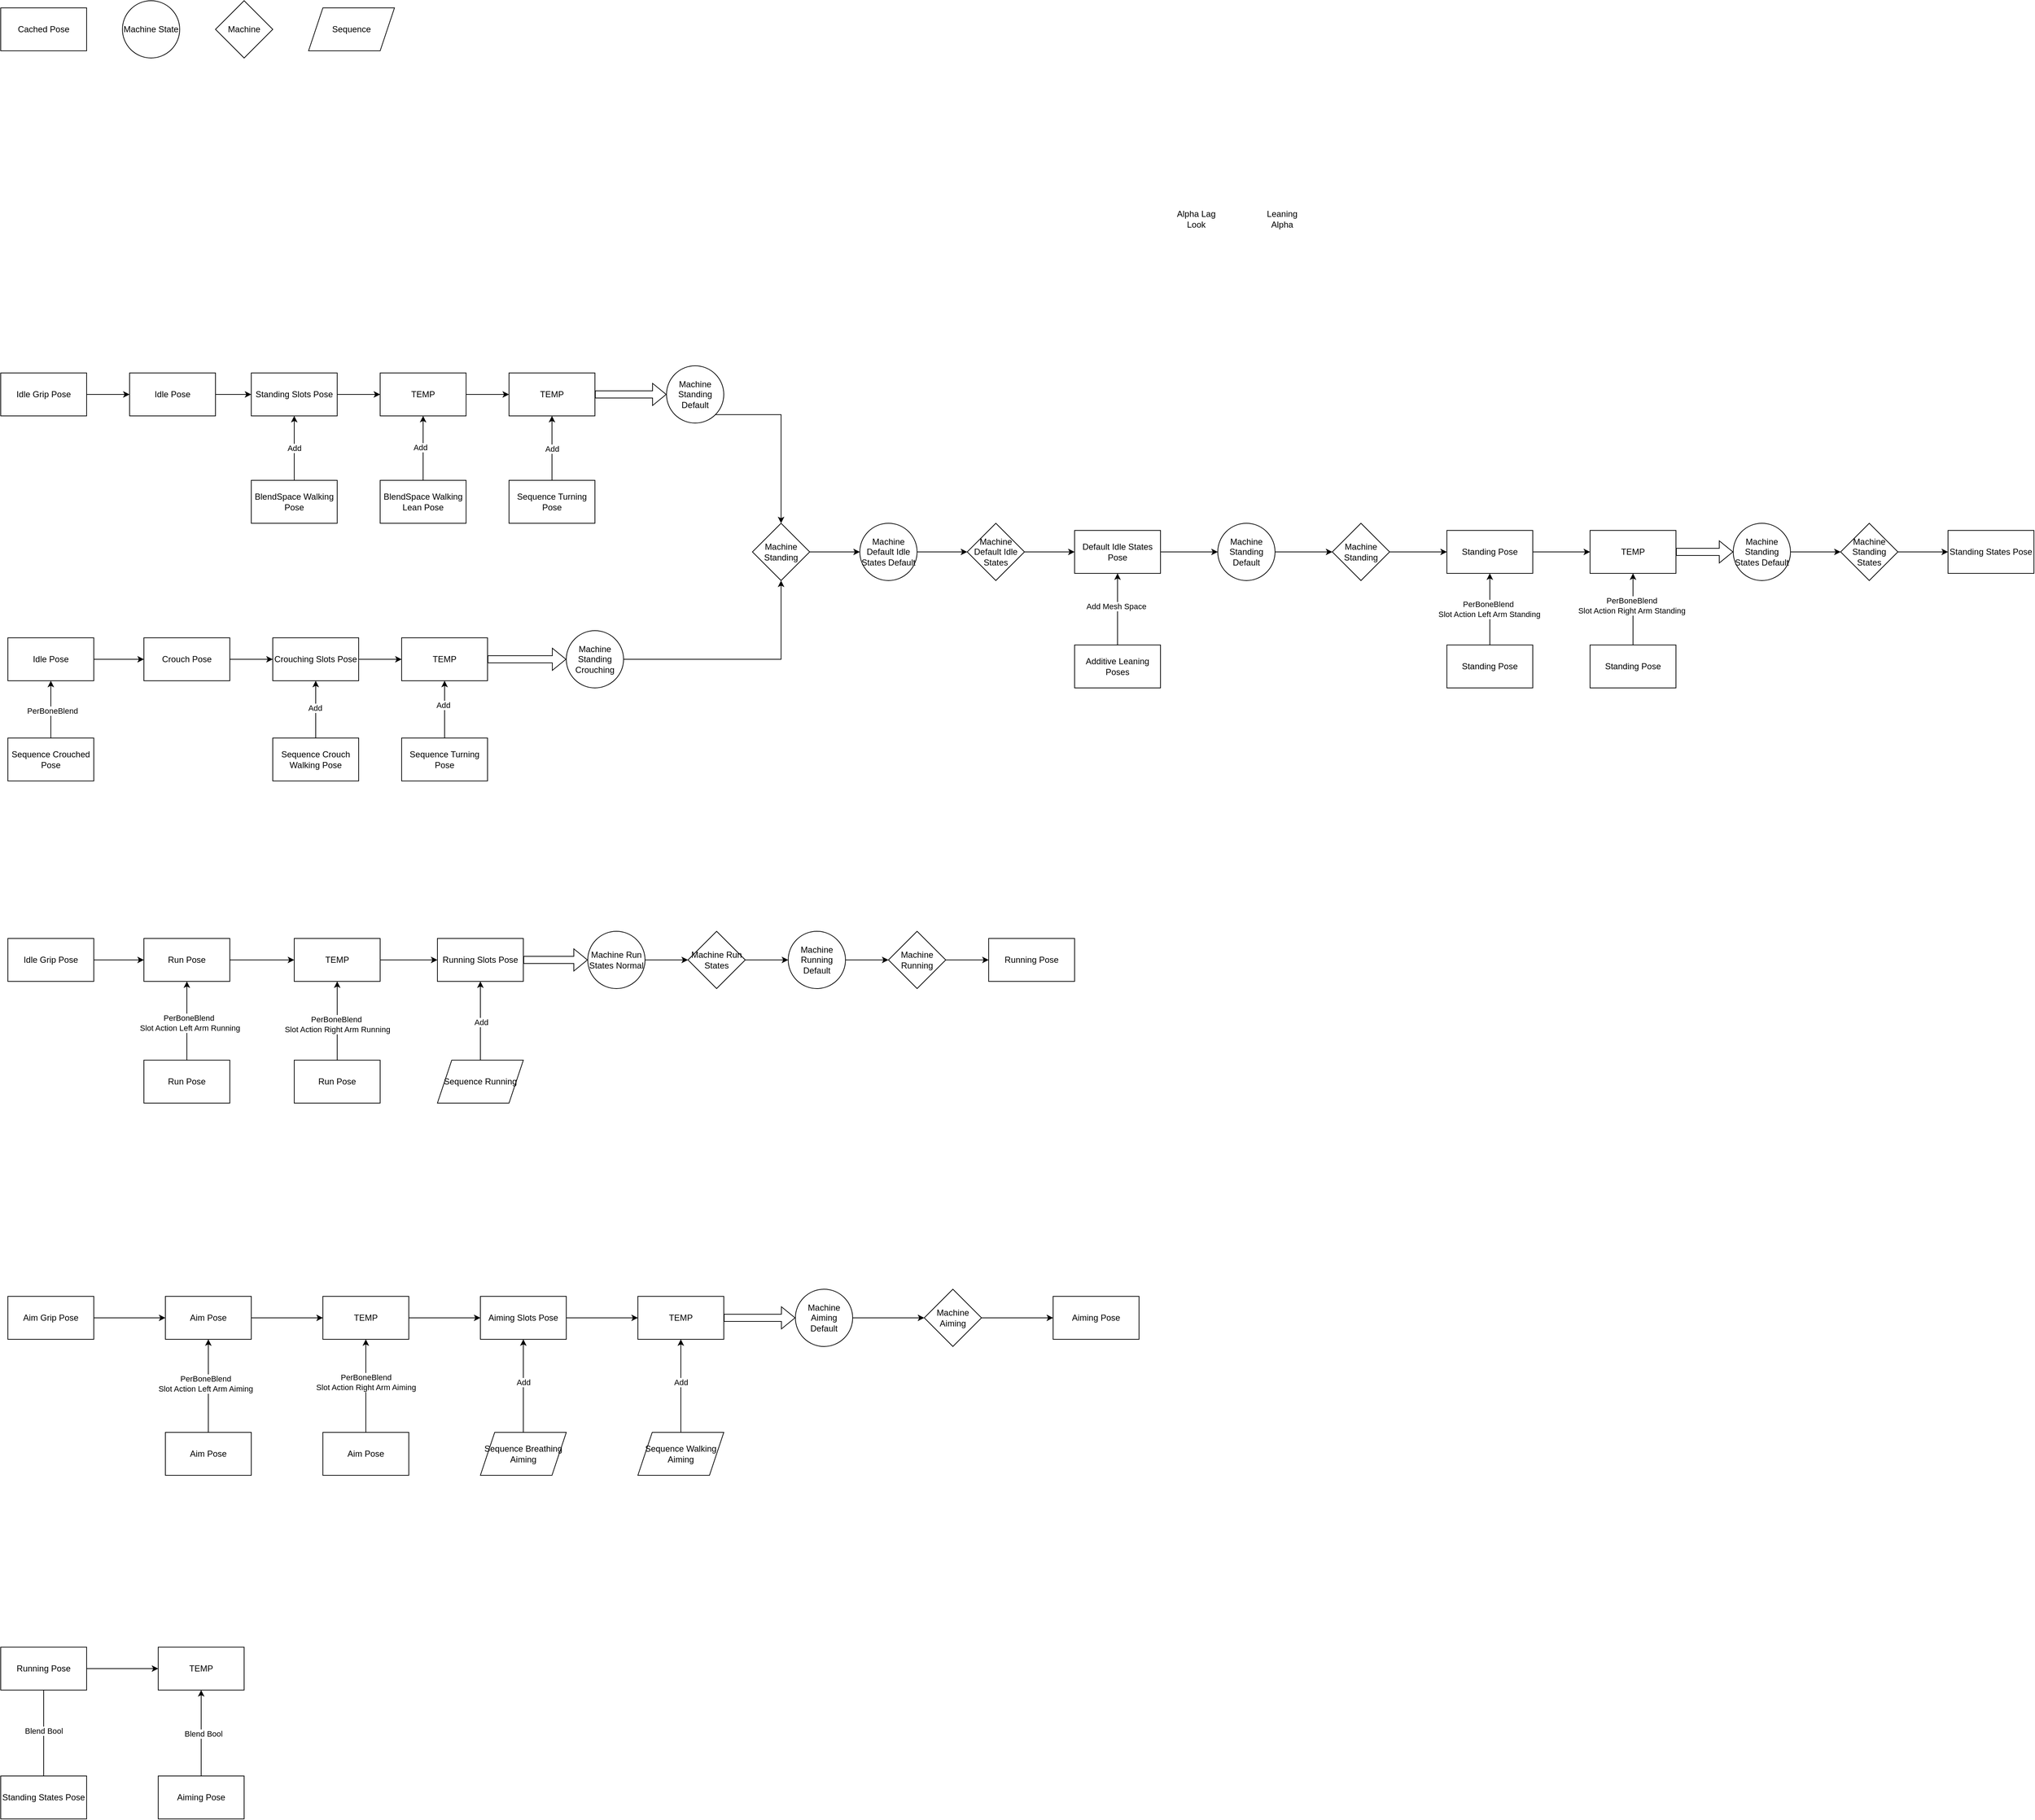 <mxfile version="28.2.8">
  <diagram name="第 1 页" id="rl1AosZWIsbkXJZpwoHD">
    <mxGraphModel dx="1124" dy="1004" grid="1" gridSize="10" guides="1" tooltips="1" connect="1" arrows="1" fold="1" page="0" pageScale="1" pageWidth="1600" pageHeight="900" math="0" shadow="0">
      <root>
        <mxCell id="0" />
        <mxCell id="1" parent="0" />
        <mxCell id="hjsJc1q_cjLp_vTnd-DD-17" style="edgeStyle=orthogonalEdgeStyle;rounded=0;orthogonalLoop=1;jettySize=auto;html=1;" parent="1" source="hjsJc1q_cjLp_vTnd-DD-10" target="hjsJc1q_cjLp_vTnd-DD-16" edge="1">
          <mxGeometry relative="1" as="geometry" />
        </mxCell>
        <mxCell id="hjsJc1q_cjLp_vTnd-DD-10" value="TEMP" style="rounded=0;whiteSpace=wrap;html=1;" parent="1" vertex="1">
          <mxGeometry x="540" y="280" width="120" height="60" as="geometry" />
        </mxCell>
        <mxCell id="hjsJc1q_cjLp_vTnd-DD-11" style="edgeStyle=orthogonalEdgeStyle;rounded=0;orthogonalLoop=1;jettySize=auto;html=1;exitX=1;exitY=0.5;exitDx=0;exitDy=0;" parent="1" source="hjsJc1q_cjLp_vTnd-DD-2" target="hjsJc1q_cjLp_vTnd-DD-10" edge="1">
          <mxGeometry relative="1" as="geometry" />
        </mxCell>
        <mxCell id="hjsJc1q_cjLp_vTnd-DD-14" style="edgeStyle=orthogonalEdgeStyle;rounded=0;orthogonalLoop=1;jettySize=auto;html=1;" parent="1" source="hjsJc1q_cjLp_vTnd-DD-12" target="hjsJc1q_cjLp_vTnd-DD-10" edge="1">
          <mxGeometry relative="1" as="geometry" />
        </mxCell>
        <mxCell id="hjsJc1q_cjLp_vTnd-DD-15" value="Add" style="edgeLabel;html=1;align=center;verticalAlign=middle;resizable=0;points=[];" parent="hjsJc1q_cjLp_vTnd-DD-14" vertex="1" connectable="0">
          <mxGeometry x="0.022" y="4" relative="1" as="geometry">
            <mxPoint as="offset" />
          </mxGeometry>
        </mxCell>
        <mxCell id="hjsJc1q_cjLp_vTnd-DD-12" value="BlendSpace Walking Lean Pose" style="rounded=0;whiteSpace=wrap;html=1;" parent="1" vertex="1">
          <mxGeometry x="540" y="430" width="120" height="60" as="geometry" />
        </mxCell>
        <mxCell id="hjsJc1q_cjLp_vTnd-DD-16" value="TEMP" style="rounded=0;whiteSpace=wrap;html=1;" parent="1" vertex="1">
          <mxGeometry x="720" y="280" width="120" height="60" as="geometry" />
        </mxCell>
        <mxCell id="hjsJc1q_cjLp_vTnd-DD-18" value="Alpha Lag Look" style="text;html=1;whiteSpace=wrap;strokeColor=none;fillColor=none;align=center;verticalAlign=middle;rounded=0;" parent="1" vertex="1">
          <mxGeometry x="1650" y="50" width="60" height="30" as="geometry" />
        </mxCell>
        <mxCell id="hjsJc1q_cjLp_vTnd-DD-20" style="edgeStyle=orthogonalEdgeStyle;rounded=0;orthogonalLoop=1;jettySize=auto;html=1;" parent="1" source="hjsJc1q_cjLp_vTnd-DD-19" target="hjsJc1q_cjLp_vTnd-DD-16" edge="1">
          <mxGeometry relative="1" as="geometry" />
        </mxCell>
        <mxCell id="hjsJc1q_cjLp_vTnd-DD-21" value="Add" style="edgeLabel;html=1;align=center;verticalAlign=middle;resizable=0;points=[];" parent="hjsJc1q_cjLp_vTnd-DD-20" vertex="1" connectable="0">
          <mxGeometry x="-0.018" relative="1" as="geometry">
            <mxPoint as="offset" />
          </mxGeometry>
        </mxCell>
        <mxCell id="hjsJc1q_cjLp_vTnd-DD-19" value="Sequence Turning Pose" style="whiteSpace=wrap;html=1;" parent="1" vertex="1">
          <mxGeometry x="720" y="430" width="120" height="60" as="geometry" />
        </mxCell>
        <mxCell id="Ap8MqadGUjW8ZtrqbL-w-1" value="" style="shape=flexArrow;endArrow=classic;html=1;rounded=0;" parent="1" source="hjsJc1q_cjLp_vTnd-DD-16" target="Ap8MqadGUjW8ZtrqbL-w-3" edge="1">
          <mxGeometry width="50" height="50" relative="1" as="geometry">
            <mxPoint x="910" y="350" as="sourcePoint" />
            <mxPoint x="930" y="310" as="targetPoint" />
          </mxGeometry>
        </mxCell>
        <mxCell id="Ap8MqadGUjW8ZtrqbL-w-24" style="edgeStyle=orthogonalEdgeStyle;rounded=0;orthogonalLoop=1;jettySize=auto;html=1;exitX=1;exitY=1;exitDx=0;exitDy=0;" parent="1" source="Ap8MqadGUjW8ZtrqbL-w-3" target="Ap8MqadGUjW8ZtrqbL-w-23" edge="1">
          <mxGeometry relative="1" as="geometry" />
        </mxCell>
        <mxCell id="Ap8MqadGUjW8ZtrqbL-w-3" value="Machine Standing Default" style="ellipse;whiteSpace=wrap;html=1;" parent="1" vertex="1">
          <mxGeometry x="940" y="270" width="80" height="80" as="geometry" />
        </mxCell>
        <mxCell id="hjsJc1q_cjLp_vTnd-DD-1" value="BlendSpace Walking Pose" style="rounded=0;whiteSpace=wrap;html=1;" parent="1" vertex="1">
          <mxGeometry x="360" y="430" width="120" height="60" as="geometry" />
        </mxCell>
        <mxCell id="hjsJc1q_cjLp_vTnd-DD-2" value="Standing Slots Pose" style="rounded=0;whiteSpace=wrap;html=1;" parent="1" vertex="1">
          <mxGeometry x="360" y="280" width="120" height="60" as="geometry" />
        </mxCell>
        <mxCell id="hjsJc1q_cjLp_vTnd-DD-4" style="edgeStyle=orthogonalEdgeStyle;rounded=0;orthogonalLoop=1;jettySize=auto;html=1;" parent="1" source="hjsJc1q_cjLp_vTnd-DD-3" target="hjsJc1q_cjLp_vTnd-DD-2" edge="1">
          <mxGeometry relative="1" as="geometry" />
        </mxCell>
        <mxCell id="hjsJc1q_cjLp_vTnd-DD-3" value="Idle Pose" style="rounded=0;whiteSpace=wrap;html=1;" parent="1" vertex="1">
          <mxGeometry x="190" y="280" width="120" height="60" as="geometry" />
        </mxCell>
        <mxCell id="hjsJc1q_cjLp_vTnd-DD-6" style="edgeStyle=orthogonalEdgeStyle;rounded=0;orthogonalLoop=1;jettySize=auto;html=1;" parent="1" source="hjsJc1q_cjLp_vTnd-DD-5" target="hjsJc1q_cjLp_vTnd-DD-3" edge="1">
          <mxGeometry relative="1" as="geometry" />
        </mxCell>
        <mxCell id="hjsJc1q_cjLp_vTnd-DD-5" value="Idle Grip Pose" style="rounded=0;whiteSpace=wrap;html=1;" parent="1" vertex="1">
          <mxGeometry x="10" y="280" width="120" height="60" as="geometry" />
        </mxCell>
        <mxCell id="hjsJc1q_cjLp_vTnd-DD-7" value="" style="endArrow=classic;html=1;rounded=0;exitX=0.5;exitY=0;exitDx=0;exitDy=0;entryX=0.5;entryY=1;entryDx=0;entryDy=0;" parent="1" source="hjsJc1q_cjLp_vTnd-DD-1" target="hjsJc1q_cjLp_vTnd-DD-2" edge="1">
          <mxGeometry relative="1" as="geometry">
            <mxPoint x="560" y="420" as="sourcePoint" />
            <mxPoint x="660" y="420" as="targetPoint" />
          </mxGeometry>
        </mxCell>
        <mxCell id="hjsJc1q_cjLp_vTnd-DD-8" value="Add" style="edgeLabel;resizable=0;html=1;;align=center;verticalAlign=middle;" parent="hjsJc1q_cjLp_vTnd-DD-7" connectable="0" vertex="1">
          <mxGeometry relative="1" as="geometry" />
        </mxCell>
        <mxCell id="Ap8MqadGUjW8ZtrqbL-w-8" style="edgeStyle=orthogonalEdgeStyle;rounded=0;orthogonalLoop=1;jettySize=auto;html=1;" parent="1" source="Ap8MqadGUjW8ZtrqbL-w-4" target="Ap8MqadGUjW8ZtrqbL-w-9" edge="1">
          <mxGeometry relative="1" as="geometry">
            <mxPoint x="250.0" y="680" as="targetPoint" />
          </mxGeometry>
        </mxCell>
        <mxCell id="Ap8MqadGUjW8ZtrqbL-w-4" value="Idle Pose" style="rounded=0;whiteSpace=wrap;html=1;" parent="1" vertex="1">
          <mxGeometry x="20" y="650" width="120" height="60" as="geometry" />
        </mxCell>
        <mxCell id="Ap8MqadGUjW8ZtrqbL-w-6" style="edgeStyle=orthogonalEdgeStyle;rounded=0;orthogonalLoop=1;jettySize=auto;html=1;" parent="1" source="Ap8MqadGUjW8ZtrqbL-w-5" target="Ap8MqadGUjW8ZtrqbL-w-4" edge="1">
          <mxGeometry relative="1" as="geometry" />
        </mxCell>
        <mxCell id="Ap8MqadGUjW8ZtrqbL-w-7" value="PerBoneBlend" style="edgeLabel;html=1;align=center;verticalAlign=middle;resizable=0;points=[];" parent="Ap8MqadGUjW8ZtrqbL-w-6" vertex="1" connectable="0">
          <mxGeometry x="-0.038" y="-2" relative="1" as="geometry">
            <mxPoint as="offset" />
          </mxGeometry>
        </mxCell>
        <mxCell id="Ap8MqadGUjW8ZtrqbL-w-5" value="Sequence Crouched Pose" style="rounded=0;whiteSpace=wrap;html=1;" parent="1" vertex="1">
          <mxGeometry x="20" y="790" width="120" height="60" as="geometry" />
        </mxCell>
        <mxCell id="Ap8MqadGUjW8ZtrqbL-w-10" style="edgeStyle=orthogonalEdgeStyle;rounded=0;orthogonalLoop=1;jettySize=auto;html=1;" parent="1" source="Ap8MqadGUjW8ZtrqbL-w-9" target="Ap8MqadGUjW8ZtrqbL-w-11" edge="1">
          <mxGeometry relative="1" as="geometry">
            <mxPoint x="380" y="680" as="targetPoint" />
          </mxGeometry>
        </mxCell>
        <mxCell id="Ap8MqadGUjW8ZtrqbL-w-9" value="Crouch Pose" style="whiteSpace=wrap;html=1;" parent="1" vertex="1">
          <mxGeometry x="210" y="650" width="120" height="60" as="geometry" />
        </mxCell>
        <mxCell id="Ap8MqadGUjW8ZtrqbL-w-16" style="edgeStyle=orthogonalEdgeStyle;rounded=0;orthogonalLoop=1;jettySize=auto;html=1;" parent="1" source="Ap8MqadGUjW8ZtrqbL-w-11" target="Ap8MqadGUjW8ZtrqbL-w-15" edge="1">
          <mxGeometry relative="1" as="geometry" />
        </mxCell>
        <mxCell id="Ap8MqadGUjW8ZtrqbL-w-11" value="Crouching Slots Pose" style="whiteSpace=wrap;html=1;" parent="1" vertex="1">
          <mxGeometry x="390" y="650" width="120" height="60" as="geometry" />
        </mxCell>
        <mxCell id="Ap8MqadGUjW8ZtrqbL-w-13" style="edgeStyle=orthogonalEdgeStyle;rounded=0;orthogonalLoop=1;jettySize=auto;html=1;" parent="1" source="Ap8MqadGUjW8ZtrqbL-w-12" target="Ap8MqadGUjW8ZtrqbL-w-11" edge="1">
          <mxGeometry relative="1" as="geometry" />
        </mxCell>
        <mxCell id="Ap8MqadGUjW8ZtrqbL-w-14" value="Add" style="edgeLabel;html=1;align=center;verticalAlign=middle;resizable=0;points=[];" parent="Ap8MqadGUjW8ZtrqbL-w-13" vertex="1" connectable="0">
          <mxGeometry x="0.06" y="1" relative="1" as="geometry">
            <mxPoint as="offset" />
          </mxGeometry>
        </mxCell>
        <mxCell id="Ap8MqadGUjW8ZtrqbL-w-12" value="Sequence Crouch Walking Pose" style="whiteSpace=wrap;html=1;" parent="1" vertex="1">
          <mxGeometry x="390" y="790" width="120" height="60" as="geometry" />
        </mxCell>
        <mxCell id="Ap8MqadGUjW8ZtrqbL-w-15" value="TEMP" style="whiteSpace=wrap;html=1;" parent="1" vertex="1">
          <mxGeometry x="570" y="650" width="120" height="60" as="geometry" />
        </mxCell>
        <mxCell id="Ap8MqadGUjW8ZtrqbL-w-18" style="edgeStyle=orthogonalEdgeStyle;rounded=0;orthogonalLoop=1;jettySize=auto;html=1;" parent="1" source="Ap8MqadGUjW8ZtrqbL-w-17" target="Ap8MqadGUjW8ZtrqbL-w-15" edge="1">
          <mxGeometry relative="1" as="geometry" />
        </mxCell>
        <mxCell id="Ap8MqadGUjW8ZtrqbL-w-19" value="Add" style="edgeLabel;html=1;align=center;verticalAlign=middle;resizable=0;points=[];" parent="Ap8MqadGUjW8ZtrqbL-w-18" vertex="1" connectable="0">
          <mxGeometry x="0.148" y="2" relative="1" as="geometry">
            <mxPoint as="offset" />
          </mxGeometry>
        </mxCell>
        <mxCell id="Ap8MqadGUjW8ZtrqbL-w-17" value="Sequence Turning Pose" style="whiteSpace=wrap;html=1;" parent="1" vertex="1">
          <mxGeometry x="570" y="790" width="120" height="60" as="geometry" />
        </mxCell>
        <mxCell id="Ap8MqadGUjW8ZtrqbL-w-25" style="edgeStyle=orthogonalEdgeStyle;rounded=0;orthogonalLoop=1;jettySize=auto;html=1;exitX=1;exitY=0.5;exitDx=0;exitDy=0;" parent="1" source="Ap8MqadGUjW8ZtrqbL-w-20" target="Ap8MqadGUjW8ZtrqbL-w-23" edge="1">
          <mxGeometry relative="1" as="geometry" />
        </mxCell>
        <mxCell id="Ap8MqadGUjW8ZtrqbL-w-20" value="Machine Standing Crouching" style="ellipse;whiteSpace=wrap;html=1;" parent="1" vertex="1">
          <mxGeometry x="800" y="640" width="80" height="80" as="geometry" />
        </mxCell>
        <mxCell id="Ap8MqadGUjW8ZtrqbL-w-21" value="" style="shape=flexArrow;endArrow=classic;html=1;rounded=0;" parent="1" source="Ap8MqadGUjW8ZtrqbL-w-15" target="Ap8MqadGUjW8ZtrqbL-w-20" edge="1">
          <mxGeometry width="50" height="50" relative="1" as="geometry">
            <mxPoint x="760" y="700" as="sourcePoint" />
            <mxPoint x="810" y="650" as="targetPoint" />
          </mxGeometry>
        </mxCell>
        <mxCell id="Ap8MqadGUjW8ZtrqbL-w-32" style="edgeStyle=orthogonalEdgeStyle;rounded=0;orthogonalLoop=1;jettySize=auto;html=1;" parent="1" source="Ap8MqadGUjW8ZtrqbL-w-23" target="Ap8MqadGUjW8ZtrqbL-w-31" edge="1">
          <mxGeometry relative="1" as="geometry" />
        </mxCell>
        <mxCell id="Ap8MqadGUjW8ZtrqbL-w-23" value="Machine Standing" style="rhombus;whiteSpace=wrap;html=1;" parent="1" vertex="1">
          <mxGeometry x="1060" y="490" width="80" height="80" as="geometry" />
        </mxCell>
        <mxCell id="Ap8MqadGUjW8ZtrqbL-w-29" value="" style="group" parent="1" vertex="1" connectable="0">
          <mxGeometry x="10" y="-240" width="380" height="80" as="geometry" />
        </mxCell>
        <mxCell id="Ap8MqadGUjW8ZtrqbL-w-26" value="Cached Pose" style="whiteSpace=wrap;html=1;" parent="Ap8MqadGUjW8ZtrqbL-w-29" vertex="1">
          <mxGeometry y="10" width="120" height="60" as="geometry" />
        </mxCell>
        <mxCell id="Ap8MqadGUjW8ZtrqbL-w-27" value="Machine State" style="ellipse;whiteSpace=wrap;html=1;" parent="Ap8MqadGUjW8ZtrqbL-w-29" vertex="1">
          <mxGeometry x="170" width="80" height="80" as="geometry" />
        </mxCell>
        <mxCell id="Ap8MqadGUjW8ZtrqbL-w-28" value="Machine" style="rhombus;whiteSpace=wrap;html=1;" parent="Ap8MqadGUjW8ZtrqbL-w-29" vertex="1">
          <mxGeometry x="300" width="80" height="80" as="geometry" />
        </mxCell>
        <mxCell id="Ap8MqadGUjW8ZtrqbL-w-33" style="edgeStyle=orthogonalEdgeStyle;rounded=0;orthogonalLoop=1;jettySize=auto;html=1;" parent="1" source="Ap8MqadGUjW8ZtrqbL-w-31" target="Ap8MqadGUjW8ZtrqbL-w-34" edge="1">
          <mxGeometry relative="1" as="geometry">
            <mxPoint x="1370" y="530" as="targetPoint" />
          </mxGeometry>
        </mxCell>
        <mxCell id="Ap8MqadGUjW8ZtrqbL-w-31" value="Machine Default Idle States Default" style="ellipse;whiteSpace=wrap;html=1;" parent="1" vertex="1">
          <mxGeometry x="1210" y="490" width="80" height="80" as="geometry" />
        </mxCell>
        <mxCell id="Ap8MqadGUjW8ZtrqbL-w-37" value="" style="edgeStyle=orthogonalEdgeStyle;rounded=0;orthogonalLoop=1;jettySize=auto;html=1;" parent="1" source="Ap8MqadGUjW8ZtrqbL-w-34" target="Ap8MqadGUjW8ZtrqbL-w-36" edge="1">
          <mxGeometry relative="1" as="geometry" />
        </mxCell>
        <mxCell id="Ap8MqadGUjW8ZtrqbL-w-34" value="Machine Default Idle States" style="rhombus;whiteSpace=wrap;html=1;" parent="1" vertex="1">
          <mxGeometry x="1360" y="490" width="80" height="80" as="geometry" />
        </mxCell>
        <mxCell id="Ap8MqadGUjW8ZtrqbL-w-44" style="edgeStyle=orthogonalEdgeStyle;rounded=0;orthogonalLoop=1;jettySize=auto;html=1;" parent="1" source="Ap8MqadGUjW8ZtrqbL-w-36" target="Ap8MqadGUjW8ZtrqbL-w-43" edge="1">
          <mxGeometry relative="1" as="geometry" />
        </mxCell>
        <mxCell id="Ap8MqadGUjW8ZtrqbL-w-36" value="Default Idle States Pose" style="whiteSpace=wrap;html=1;" parent="1" vertex="1">
          <mxGeometry x="1510" y="500" width="120" height="60" as="geometry" />
        </mxCell>
        <mxCell id="Ap8MqadGUjW8ZtrqbL-w-39" value="Leaning Alpha" style="text;html=1;whiteSpace=wrap;strokeColor=none;fillColor=none;align=center;verticalAlign=middle;rounded=0;" parent="1" vertex="1">
          <mxGeometry x="1770" y="50" width="60" height="30" as="geometry" />
        </mxCell>
        <mxCell id="Ap8MqadGUjW8ZtrqbL-w-41" style="edgeStyle=orthogonalEdgeStyle;rounded=0;orthogonalLoop=1;jettySize=auto;html=1;" parent="1" source="Ap8MqadGUjW8ZtrqbL-w-40" target="Ap8MqadGUjW8ZtrqbL-w-36" edge="1">
          <mxGeometry relative="1" as="geometry" />
        </mxCell>
        <mxCell id="Ap8MqadGUjW8ZtrqbL-w-42" value="Add Mesh Space" style="edgeLabel;html=1;align=center;verticalAlign=middle;resizable=0;points=[];" parent="Ap8MqadGUjW8ZtrqbL-w-41" vertex="1" connectable="0">
          <mxGeometry x="0.076" y="2" relative="1" as="geometry">
            <mxPoint as="offset" />
          </mxGeometry>
        </mxCell>
        <mxCell id="Ap8MqadGUjW8ZtrqbL-w-40" value="Additive Leaning Poses" style="whiteSpace=wrap;html=1;" parent="1" vertex="1">
          <mxGeometry x="1510" y="660" width="120" height="60" as="geometry" />
        </mxCell>
        <mxCell id="Ap8MqadGUjW8ZtrqbL-w-46" style="edgeStyle=orthogonalEdgeStyle;rounded=0;orthogonalLoop=1;jettySize=auto;html=1;" parent="1" source="Ap8MqadGUjW8ZtrqbL-w-43" target="Ap8MqadGUjW8ZtrqbL-w-45" edge="1">
          <mxGeometry relative="1" as="geometry" />
        </mxCell>
        <mxCell id="Ap8MqadGUjW8ZtrqbL-w-43" value="Machine Standing Default" style="ellipse;whiteSpace=wrap;html=1;" parent="1" vertex="1">
          <mxGeometry x="1710" y="490" width="80" height="80" as="geometry" />
        </mxCell>
        <mxCell id="Ap8MqadGUjW8ZtrqbL-w-48" style="edgeStyle=orthogonalEdgeStyle;rounded=0;orthogonalLoop=1;jettySize=auto;html=1;" parent="1" source="Ap8MqadGUjW8ZtrqbL-w-45" target="Ap8MqadGUjW8ZtrqbL-w-47" edge="1">
          <mxGeometry relative="1" as="geometry" />
        </mxCell>
        <mxCell id="Ap8MqadGUjW8ZtrqbL-w-45" value="Machine Standing" style="rhombus;whiteSpace=wrap;html=1;" parent="1" vertex="1">
          <mxGeometry x="1870" y="490" width="80" height="80" as="geometry" />
        </mxCell>
        <mxCell id="Ap8MqadGUjW8ZtrqbL-w-53" style="edgeStyle=orthogonalEdgeStyle;rounded=0;orthogonalLoop=1;jettySize=auto;html=1;" parent="1" source="Ap8MqadGUjW8ZtrqbL-w-47" target="Ap8MqadGUjW8ZtrqbL-w-52" edge="1">
          <mxGeometry relative="1" as="geometry" />
        </mxCell>
        <mxCell id="Ap8MqadGUjW8ZtrqbL-w-47" value="Standing Pose" style="whiteSpace=wrap;html=1;" parent="1" vertex="1">
          <mxGeometry x="2030" y="500" width="120" height="60" as="geometry" />
        </mxCell>
        <mxCell id="Ap8MqadGUjW8ZtrqbL-w-50" style="edgeStyle=orthogonalEdgeStyle;rounded=0;orthogonalLoop=1;jettySize=auto;html=1;" parent="1" source="Ap8MqadGUjW8ZtrqbL-w-49" target="Ap8MqadGUjW8ZtrqbL-w-47" edge="1">
          <mxGeometry relative="1" as="geometry" />
        </mxCell>
        <mxCell id="Ap8MqadGUjW8ZtrqbL-w-51" value="PerBoneBlend&amp;nbsp;&lt;div&gt;Slot Action Left Arm Standing&lt;/div&gt;" style="edgeLabel;html=1;align=center;verticalAlign=middle;resizable=0;points=[];" parent="Ap8MqadGUjW8ZtrqbL-w-50" vertex="1" connectable="0">
          <mxGeometry x="0.013" y="1" relative="1" as="geometry">
            <mxPoint as="offset" />
          </mxGeometry>
        </mxCell>
        <mxCell id="Ap8MqadGUjW8ZtrqbL-w-49" value="Standing Pose" style="whiteSpace=wrap;html=1;" parent="1" vertex="1">
          <mxGeometry x="2030" y="660" width="120" height="60" as="geometry" />
        </mxCell>
        <mxCell id="Ap8MqadGUjW8ZtrqbL-w-52" value="TEMP" style="whiteSpace=wrap;html=1;" parent="1" vertex="1">
          <mxGeometry x="2230" y="500" width="120" height="60" as="geometry" />
        </mxCell>
        <mxCell id="Ap8MqadGUjW8ZtrqbL-w-55" style="edgeStyle=orthogonalEdgeStyle;rounded=0;orthogonalLoop=1;jettySize=auto;html=1;" parent="1" source="Ap8MqadGUjW8ZtrqbL-w-54" target="Ap8MqadGUjW8ZtrqbL-w-52" edge="1">
          <mxGeometry relative="1" as="geometry" />
        </mxCell>
        <mxCell id="Ap8MqadGUjW8ZtrqbL-w-56" value="PerBoneBlend&lt;div&gt;Slot Action Right Arm Standing&lt;/div&gt;" style="edgeLabel;html=1;align=center;verticalAlign=middle;resizable=0;points=[];" parent="Ap8MqadGUjW8ZtrqbL-w-55" vertex="1" connectable="0">
          <mxGeometry x="0.097" y="2" relative="1" as="geometry">
            <mxPoint as="offset" />
          </mxGeometry>
        </mxCell>
        <mxCell id="Ap8MqadGUjW8ZtrqbL-w-54" value="Standing Pose" style="whiteSpace=wrap;html=1;" parent="1" vertex="1">
          <mxGeometry x="2230" y="660" width="120" height="60" as="geometry" />
        </mxCell>
        <mxCell id="ghl_6KkgcHH3-G3vEswD-6" style="edgeStyle=orthogonalEdgeStyle;rounded=0;orthogonalLoop=1;jettySize=auto;html=1;" parent="1" source="ghl_6KkgcHH3-G3vEswD-3" target="ghl_6KkgcHH3-G3vEswD-5" edge="1">
          <mxGeometry relative="1" as="geometry" />
        </mxCell>
        <mxCell id="ghl_6KkgcHH3-G3vEswD-3" value="Machine Standing States Default" style="ellipse;whiteSpace=wrap;html=1;" parent="1" vertex="1">
          <mxGeometry x="2430" y="490" width="80" height="80" as="geometry" />
        </mxCell>
        <mxCell id="ghl_6KkgcHH3-G3vEswD-4" value="" style="shape=flexArrow;endArrow=classic;html=1;rounded=0;" parent="1" source="Ap8MqadGUjW8ZtrqbL-w-52" target="ghl_6KkgcHH3-G3vEswD-3" edge="1">
          <mxGeometry width="50" height="50" relative="1" as="geometry">
            <mxPoint x="2350" y="580" as="sourcePoint" />
            <mxPoint x="2420.711" y="530" as="targetPoint" />
          </mxGeometry>
        </mxCell>
        <mxCell id="ghl_6KkgcHH3-G3vEswD-8" style="edgeStyle=orthogonalEdgeStyle;rounded=0;orthogonalLoop=1;jettySize=auto;html=1;" parent="1" source="ghl_6KkgcHH3-G3vEswD-5" target="ghl_6KkgcHH3-G3vEswD-7" edge="1">
          <mxGeometry relative="1" as="geometry" />
        </mxCell>
        <mxCell id="ghl_6KkgcHH3-G3vEswD-5" value="Machine Standing States" style="rhombus;whiteSpace=wrap;html=1;" parent="1" vertex="1">
          <mxGeometry x="2580" y="490" width="80" height="80" as="geometry" />
        </mxCell>
        <mxCell id="ghl_6KkgcHH3-G3vEswD-7" value="Standing States Pose" style="whiteSpace=wrap;html=1;" parent="1" vertex="1">
          <mxGeometry x="2730" y="500" width="120" height="60" as="geometry" />
        </mxCell>
        <mxCell id="ghl_6KkgcHH3-G3vEswD-11" style="edgeStyle=orthogonalEdgeStyle;rounded=0;orthogonalLoop=1;jettySize=auto;html=1;" parent="1" source="ghl_6KkgcHH3-G3vEswD-9" target="ghl_6KkgcHH3-G3vEswD-10" edge="1">
          <mxGeometry relative="1" as="geometry" />
        </mxCell>
        <mxCell id="ghl_6KkgcHH3-G3vEswD-9" value="Idle Grip Pose" style="whiteSpace=wrap;html=1;" parent="1" vertex="1">
          <mxGeometry x="20" y="1070" width="120" height="60" as="geometry" />
        </mxCell>
        <mxCell id="ghl_6KkgcHH3-G3vEswD-16" style="edgeStyle=orthogonalEdgeStyle;rounded=0;orthogonalLoop=1;jettySize=auto;html=1;" parent="1" source="ghl_6KkgcHH3-G3vEswD-10" target="ghl_6KkgcHH3-G3vEswD-15" edge="1">
          <mxGeometry relative="1" as="geometry" />
        </mxCell>
        <mxCell id="ghl_6KkgcHH3-G3vEswD-10" value="Run Pose" style="whiteSpace=wrap;html=1;" parent="1" vertex="1">
          <mxGeometry x="210" y="1070" width="120" height="60" as="geometry" />
        </mxCell>
        <mxCell id="ghl_6KkgcHH3-G3vEswD-13" style="edgeStyle=orthogonalEdgeStyle;rounded=0;orthogonalLoop=1;jettySize=auto;html=1;entryX=0.5;entryY=1;entryDx=0;entryDy=0;" parent="1" source="ghl_6KkgcHH3-G3vEswD-12" target="ghl_6KkgcHH3-G3vEswD-10" edge="1">
          <mxGeometry relative="1" as="geometry" />
        </mxCell>
        <mxCell id="ghl_6KkgcHH3-G3vEswD-14" value="PerBoneBlend&amp;nbsp;&lt;div&gt;Slot Action Left Arm Running&lt;/div&gt;" style="edgeLabel;html=1;align=center;verticalAlign=middle;resizable=0;points=[];" parent="ghl_6KkgcHH3-G3vEswD-13" vertex="1" connectable="0">
          <mxGeometry x="-0.043" y="-4" relative="1" as="geometry">
            <mxPoint as="offset" />
          </mxGeometry>
        </mxCell>
        <mxCell id="ghl_6KkgcHH3-G3vEswD-12" value="Run Pose" style="whiteSpace=wrap;html=1;" parent="1" vertex="1">
          <mxGeometry x="210" y="1240" width="120" height="60" as="geometry" />
        </mxCell>
        <mxCell id="ghl_6KkgcHH3-G3vEswD-21" style="edgeStyle=orthogonalEdgeStyle;rounded=0;orthogonalLoop=1;jettySize=auto;html=1;" parent="1" source="ghl_6KkgcHH3-G3vEswD-15" target="ghl_6KkgcHH3-G3vEswD-20" edge="1">
          <mxGeometry relative="1" as="geometry" />
        </mxCell>
        <mxCell id="ghl_6KkgcHH3-G3vEswD-15" value="TEMP" style="whiteSpace=wrap;html=1;" parent="1" vertex="1">
          <mxGeometry x="420" y="1070" width="120" height="60" as="geometry" />
        </mxCell>
        <mxCell id="ghl_6KkgcHH3-G3vEswD-18" style="edgeStyle=orthogonalEdgeStyle;rounded=0;orthogonalLoop=1;jettySize=auto;html=1;" parent="1" source="ghl_6KkgcHH3-G3vEswD-17" target="ghl_6KkgcHH3-G3vEswD-15" edge="1">
          <mxGeometry relative="1" as="geometry" />
        </mxCell>
        <mxCell id="ghl_6KkgcHH3-G3vEswD-19" value="PerBoneBlend&amp;nbsp;&lt;div&gt;Slot Action Right Arm Running&lt;/div&gt;" style="edgeLabel;html=1;align=center;verticalAlign=middle;resizable=0;points=[];" parent="ghl_6KkgcHH3-G3vEswD-18" vertex="1" connectable="0">
          <mxGeometry x="0.137" y="-3" relative="1" as="geometry">
            <mxPoint x="-3" y="12" as="offset" />
          </mxGeometry>
        </mxCell>
        <mxCell id="ghl_6KkgcHH3-G3vEswD-17" value="Run Pose" style="whiteSpace=wrap;html=1;" parent="1" vertex="1">
          <mxGeometry x="420" y="1240" width="120" height="60" as="geometry" />
        </mxCell>
        <mxCell id="ghl_6KkgcHH3-G3vEswD-20" value="Running Slots Pose" style="whiteSpace=wrap;html=1;" parent="1" vertex="1">
          <mxGeometry x="620" y="1070" width="120" height="60" as="geometry" />
        </mxCell>
        <mxCell id="ghl_6KkgcHH3-G3vEswD-24" style="edgeStyle=orthogonalEdgeStyle;rounded=0;orthogonalLoop=1;jettySize=auto;html=1;" parent="1" source="ghl_6KkgcHH3-G3vEswD-23" target="ghl_6KkgcHH3-G3vEswD-20" edge="1">
          <mxGeometry relative="1" as="geometry" />
        </mxCell>
        <mxCell id="ghl_6KkgcHH3-G3vEswD-25" value="Add" style="edgeLabel;html=1;align=center;verticalAlign=middle;resizable=0;points=[];" parent="ghl_6KkgcHH3-G3vEswD-24" vertex="1" connectable="0">
          <mxGeometry x="-0.03" y="-1" relative="1" as="geometry">
            <mxPoint as="offset" />
          </mxGeometry>
        </mxCell>
        <mxCell id="ghl_6KkgcHH3-G3vEswD-23" value="Sequence Running" style="shape=parallelogram;perimeter=parallelogramPerimeter;whiteSpace=wrap;html=1;fixedSize=1;" parent="1" vertex="1">
          <mxGeometry x="620" y="1240" width="120" height="60" as="geometry" />
        </mxCell>
        <mxCell id="ghl_6KkgcHH3-G3vEswD-30" style="edgeStyle=orthogonalEdgeStyle;rounded=0;orthogonalLoop=1;jettySize=auto;html=1;" parent="1" source="ghl_6KkgcHH3-G3vEswD-27" target="ghl_6KkgcHH3-G3vEswD-29" edge="1">
          <mxGeometry relative="1" as="geometry" />
        </mxCell>
        <mxCell id="ghl_6KkgcHH3-G3vEswD-27" value="Machine Run States Normal" style="ellipse;whiteSpace=wrap;html=1;" parent="1" vertex="1">
          <mxGeometry x="830" y="1060" width="80" height="80" as="geometry" />
        </mxCell>
        <mxCell id="ghl_6KkgcHH3-G3vEswD-28" value="" style="shape=flexArrow;endArrow=classic;html=1;rounded=0;" parent="1" source="ghl_6KkgcHH3-G3vEswD-20" target="ghl_6KkgcHH3-G3vEswD-27" edge="1">
          <mxGeometry width="50" height="50" relative="1" as="geometry">
            <mxPoint x="720" y="1130" as="sourcePoint" />
            <mxPoint x="770" y="1080" as="targetPoint" />
          </mxGeometry>
        </mxCell>
        <mxCell id="ghl_6KkgcHH3-G3vEswD-32" style="edgeStyle=orthogonalEdgeStyle;rounded=0;orthogonalLoop=1;jettySize=auto;html=1;" parent="1" source="ghl_6KkgcHH3-G3vEswD-29" target="ghl_6KkgcHH3-G3vEswD-31" edge="1">
          <mxGeometry relative="1" as="geometry" />
        </mxCell>
        <mxCell id="ghl_6KkgcHH3-G3vEswD-29" value="Machine Run States" style="rhombus;whiteSpace=wrap;html=1;" parent="1" vertex="1">
          <mxGeometry x="970" y="1060" width="80" height="80" as="geometry" />
        </mxCell>
        <mxCell id="ghl_6KkgcHH3-G3vEswD-34" style="edgeStyle=orthogonalEdgeStyle;rounded=0;orthogonalLoop=1;jettySize=auto;html=1;" parent="1" source="ghl_6KkgcHH3-G3vEswD-31" target="ghl_6KkgcHH3-G3vEswD-33" edge="1">
          <mxGeometry relative="1" as="geometry" />
        </mxCell>
        <mxCell id="ghl_6KkgcHH3-G3vEswD-31" value="Machine Running Default" style="ellipse;whiteSpace=wrap;html=1;" parent="1" vertex="1">
          <mxGeometry x="1110" y="1060" width="80" height="80" as="geometry" />
        </mxCell>
        <mxCell id="ghl_6KkgcHH3-G3vEswD-36" style="edgeStyle=orthogonalEdgeStyle;rounded=0;orthogonalLoop=1;jettySize=auto;html=1;" parent="1" source="ghl_6KkgcHH3-G3vEswD-33" target="ghl_6KkgcHH3-G3vEswD-35" edge="1">
          <mxGeometry relative="1" as="geometry" />
        </mxCell>
        <mxCell id="ghl_6KkgcHH3-G3vEswD-33" value="Machine Running" style="rhombus;whiteSpace=wrap;html=1;" parent="1" vertex="1">
          <mxGeometry x="1250" y="1060" width="80" height="80" as="geometry" />
        </mxCell>
        <mxCell id="ghl_6KkgcHH3-G3vEswD-35" value="Running Pose" style="whiteSpace=wrap;html=1;" parent="1" vertex="1">
          <mxGeometry x="1390" y="1070" width="120" height="60" as="geometry" />
        </mxCell>
        <mxCell id="4qDNCAwc24y5iG6rPmeE-28" style="edgeStyle=orthogonalEdgeStyle;rounded=0;orthogonalLoop=1;jettySize=auto;html=1;" edge="1" parent="1" source="ghl_6KkgcHH3-G3vEswD-37" target="4qDNCAwc24y5iG6rPmeE-27">
          <mxGeometry relative="1" as="geometry" />
        </mxCell>
        <mxCell id="ghl_6KkgcHH3-G3vEswD-37" value="Running Pose" style="whiteSpace=wrap;html=1;" parent="1" vertex="1">
          <mxGeometry x="10" y="2060" width="120" height="60" as="geometry" />
        </mxCell>
        <mxCell id="ghl_6KkgcHH3-G3vEswD-38" value="Standing States Pose" style="whiteSpace=wrap;html=1;" parent="1" vertex="1">
          <mxGeometry x="10" y="2240" width="120" height="60" as="geometry" />
        </mxCell>
        <mxCell id="ghl_6KkgcHH3-G3vEswD-42" value="" style="endArrow=none;html=1;rounded=0;" parent="1" source="ghl_6KkgcHH3-G3vEswD-38" target="ghl_6KkgcHH3-G3vEswD-37" edge="1">
          <mxGeometry width="50" height="50" relative="1" as="geometry">
            <mxPoint x="70" y="2190" as="sourcePoint" />
            <mxPoint x="120" y="2140" as="targetPoint" />
          </mxGeometry>
        </mxCell>
        <mxCell id="ghl_6KkgcHH3-G3vEswD-43" value="Blend Bool" style="edgeLabel;html=1;align=center;verticalAlign=middle;resizable=0;points=[];" parent="ghl_6KkgcHH3-G3vEswD-42" vertex="1" connectable="0">
          <mxGeometry x="0.051" y="1" relative="1" as="geometry">
            <mxPoint x="1" as="offset" />
          </mxGeometry>
        </mxCell>
        <mxCell id="ghl_6KkgcHH3-G3vEswD-44" value="Sequence" style="shape=parallelogram;perimeter=parallelogramPerimeter;whiteSpace=wrap;html=1;fixedSize=1;" parent="1" vertex="1">
          <mxGeometry x="440" y="-230" width="120" height="60" as="geometry" />
        </mxCell>
        <mxCell id="4qDNCAwc24y5iG6rPmeE-2" style="edgeStyle=orthogonalEdgeStyle;rounded=0;orthogonalLoop=1;jettySize=auto;html=1;" edge="1" parent="1" source="ghl_6KkgcHH3-G3vEswD-45" target="4qDNCAwc24y5iG6rPmeE-1">
          <mxGeometry relative="1" as="geometry" />
        </mxCell>
        <mxCell id="ghl_6KkgcHH3-G3vEswD-45" value="Aim Grip Pose" style="whiteSpace=wrap;html=1;" parent="1" vertex="1">
          <mxGeometry x="20" y="1570" width="120" height="60" as="geometry" />
        </mxCell>
        <mxCell id="4qDNCAwc24y5iG6rPmeE-7" style="edgeStyle=orthogonalEdgeStyle;rounded=0;orthogonalLoop=1;jettySize=auto;html=1;" edge="1" parent="1" source="4qDNCAwc24y5iG6rPmeE-1" target="4qDNCAwc24y5iG6rPmeE-6">
          <mxGeometry relative="1" as="geometry" />
        </mxCell>
        <mxCell id="4qDNCAwc24y5iG6rPmeE-1" value="Aim Pose" style="whiteSpace=wrap;html=1;" vertex="1" parent="1">
          <mxGeometry x="240" y="1570" width="120" height="60" as="geometry" />
        </mxCell>
        <mxCell id="4qDNCAwc24y5iG6rPmeE-4" style="edgeStyle=orthogonalEdgeStyle;rounded=0;orthogonalLoop=1;jettySize=auto;html=1;" edge="1" parent="1" source="4qDNCAwc24y5iG6rPmeE-3" target="4qDNCAwc24y5iG6rPmeE-1">
          <mxGeometry relative="1" as="geometry" />
        </mxCell>
        <mxCell id="4qDNCAwc24y5iG6rPmeE-5" value="PerBoneBlend&lt;div&gt;Slot Action Left Arm Aiming&lt;/div&gt;" style="edgeLabel;html=1;align=center;verticalAlign=middle;resizable=0;points=[];" vertex="1" connectable="0" parent="4qDNCAwc24y5iG6rPmeE-4">
          <mxGeometry x="0.063" y="4" relative="1" as="geometry">
            <mxPoint y="1" as="offset" />
          </mxGeometry>
        </mxCell>
        <mxCell id="4qDNCAwc24y5iG6rPmeE-3" value="Aim Pose" style="whiteSpace=wrap;html=1;" vertex="1" parent="1">
          <mxGeometry x="240" y="1760" width="120" height="60" as="geometry" />
        </mxCell>
        <mxCell id="4qDNCAwc24y5iG6rPmeE-12" style="edgeStyle=orthogonalEdgeStyle;rounded=0;orthogonalLoop=1;jettySize=auto;html=1;" edge="1" parent="1" source="4qDNCAwc24y5iG6rPmeE-6" target="4qDNCAwc24y5iG6rPmeE-11">
          <mxGeometry relative="1" as="geometry" />
        </mxCell>
        <mxCell id="4qDNCAwc24y5iG6rPmeE-6" value="TEMP" style="whiteSpace=wrap;html=1;" vertex="1" parent="1">
          <mxGeometry x="460" y="1570" width="120" height="60" as="geometry" />
        </mxCell>
        <mxCell id="4qDNCAwc24y5iG6rPmeE-9" style="edgeStyle=orthogonalEdgeStyle;rounded=0;orthogonalLoop=1;jettySize=auto;html=1;entryX=0.5;entryY=1;entryDx=0;entryDy=0;" edge="1" parent="1" source="4qDNCAwc24y5iG6rPmeE-8" target="4qDNCAwc24y5iG6rPmeE-6">
          <mxGeometry relative="1" as="geometry" />
        </mxCell>
        <mxCell id="4qDNCAwc24y5iG6rPmeE-10" value="PerBoneBlend&lt;div&gt;Slot Action Right Arm Aiming&lt;/div&gt;" style="edgeLabel;html=1;align=center;verticalAlign=middle;resizable=0;points=[];" vertex="1" connectable="0" parent="4qDNCAwc24y5iG6rPmeE-9">
          <mxGeometry x="0.094" relative="1" as="geometry">
            <mxPoint y="1" as="offset" />
          </mxGeometry>
        </mxCell>
        <mxCell id="4qDNCAwc24y5iG6rPmeE-8" value="Aim Pose" style="whiteSpace=wrap;html=1;" vertex="1" parent="1">
          <mxGeometry x="460" y="1760" width="120" height="60" as="geometry" />
        </mxCell>
        <mxCell id="4qDNCAwc24y5iG6rPmeE-17" style="edgeStyle=orthogonalEdgeStyle;rounded=0;orthogonalLoop=1;jettySize=auto;html=1;" edge="1" parent="1" source="4qDNCAwc24y5iG6rPmeE-11" target="4qDNCAwc24y5iG6rPmeE-16">
          <mxGeometry relative="1" as="geometry" />
        </mxCell>
        <mxCell id="4qDNCAwc24y5iG6rPmeE-11" value="Aiming Slots Pose" style="whiteSpace=wrap;html=1;" vertex="1" parent="1">
          <mxGeometry x="680" y="1570" width="120" height="60" as="geometry" />
        </mxCell>
        <mxCell id="4qDNCAwc24y5iG6rPmeE-14" style="edgeStyle=orthogonalEdgeStyle;rounded=0;orthogonalLoop=1;jettySize=auto;html=1;" edge="1" parent="1" source="4qDNCAwc24y5iG6rPmeE-13" target="4qDNCAwc24y5iG6rPmeE-11">
          <mxGeometry relative="1" as="geometry" />
        </mxCell>
        <mxCell id="4qDNCAwc24y5iG6rPmeE-15" value="Add" style="edgeLabel;html=1;align=center;verticalAlign=middle;resizable=0;points=[];" vertex="1" connectable="0" parent="4qDNCAwc24y5iG6rPmeE-14">
          <mxGeometry x="0.117" y="-2" relative="1" as="geometry">
            <mxPoint x="-2" y="2" as="offset" />
          </mxGeometry>
        </mxCell>
        <mxCell id="4qDNCAwc24y5iG6rPmeE-13" value="Sequence Breathing Aiming" style="shape=parallelogram;perimeter=parallelogramPerimeter;whiteSpace=wrap;html=1;fixedSize=1;" vertex="1" parent="1">
          <mxGeometry x="680" y="1760" width="120" height="60" as="geometry" />
        </mxCell>
        <mxCell id="4qDNCAwc24y5iG6rPmeE-16" value="TEMP" style="whiteSpace=wrap;html=1;" vertex="1" parent="1">
          <mxGeometry x="900" y="1570" width="120" height="60" as="geometry" />
        </mxCell>
        <mxCell id="4qDNCAwc24y5iG6rPmeE-19" style="edgeStyle=orthogonalEdgeStyle;rounded=0;orthogonalLoop=1;jettySize=auto;html=1;entryX=0.5;entryY=1;entryDx=0;entryDy=0;" edge="1" parent="1" source="4qDNCAwc24y5iG6rPmeE-18" target="4qDNCAwc24y5iG6rPmeE-16">
          <mxGeometry relative="1" as="geometry" />
        </mxCell>
        <mxCell id="4qDNCAwc24y5iG6rPmeE-20" value="Add" style="edgeLabel;html=1;align=center;verticalAlign=middle;resizable=0;points=[];" vertex="1" connectable="0" parent="4qDNCAwc24y5iG6rPmeE-19">
          <mxGeometry x="0.175" y="-1" relative="1" as="geometry">
            <mxPoint x="-1" y="6" as="offset" />
          </mxGeometry>
        </mxCell>
        <mxCell id="4qDNCAwc24y5iG6rPmeE-18" value="Sequence Walking Aiming" style="shape=parallelogram;perimeter=parallelogramPerimeter;whiteSpace=wrap;html=1;fixedSize=1;" vertex="1" parent="1">
          <mxGeometry x="900" y="1760" width="120" height="60" as="geometry" />
        </mxCell>
        <mxCell id="4qDNCAwc24y5iG6rPmeE-24" style="edgeStyle=orthogonalEdgeStyle;rounded=0;orthogonalLoop=1;jettySize=auto;html=1;" edge="1" parent="1" source="4qDNCAwc24y5iG6rPmeE-21" target="4qDNCAwc24y5iG6rPmeE-23">
          <mxGeometry relative="1" as="geometry" />
        </mxCell>
        <mxCell id="4qDNCAwc24y5iG6rPmeE-21" value="Machine Aiming Default" style="ellipse;whiteSpace=wrap;html=1;" vertex="1" parent="1">
          <mxGeometry x="1120" y="1560" width="80" height="80" as="geometry" />
        </mxCell>
        <mxCell id="4qDNCAwc24y5iG6rPmeE-22" value="" style="shape=flexArrow;endArrow=classic;html=1;rounded=0;" edge="1" parent="1" source="4qDNCAwc24y5iG6rPmeE-16" target="4qDNCAwc24y5iG6rPmeE-21">
          <mxGeometry width="50" height="50" relative="1" as="geometry">
            <mxPoint x="1180" y="1690" as="sourcePoint" />
            <mxPoint x="1230" y="1640" as="targetPoint" />
          </mxGeometry>
        </mxCell>
        <mxCell id="4qDNCAwc24y5iG6rPmeE-26" style="edgeStyle=orthogonalEdgeStyle;rounded=0;orthogonalLoop=1;jettySize=auto;html=1;" edge="1" parent="1" source="4qDNCAwc24y5iG6rPmeE-23" target="4qDNCAwc24y5iG6rPmeE-25">
          <mxGeometry relative="1" as="geometry" />
        </mxCell>
        <mxCell id="4qDNCAwc24y5iG6rPmeE-23" value="Machine Aiming" style="rhombus;whiteSpace=wrap;html=1;" vertex="1" parent="1">
          <mxGeometry x="1300" y="1560" width="80" height="80" as="geometry" />
        </mxCell>
        <mxCell id="4qDNCAwc24y5iG6rPmeE-25" value="Aiming Pose" style="whiteSpace=wrap;html=1;" vertex="1" parent="1">
          <mxGeometry x="1480" y="1570" width="120" height="60" as="geometry" />
        </mxCell>
        <mxCell id="4qDNCAwc24y5iG6rPmeE-27" value="TEMP" style="whiteSpace=wrap;html=1;" vertex="1" parent="1">
          <mxGeometry x="230" y="2060" width="120" height="60" as="geometry" />
        </mxCell>
        <mxCell id="4qDNCAwc24y5iG6rPmeE-30" style="edgeStyle=orthogonalEdgeStyle;rounded=0;orthogonalLoop=1;jettySize=auto;html=1;entryX=0.5;entryY=1;entryDx=0;entryDy=0;" edge="1" parent="1" source="4qDNCAwc24y5iG6rPmeE-29" target="4qDNCAwc24y5iG6rPmeE-27">
          <mxGeometry relative="1" as="geometry" />
        </mxCell>
        <mxCell id="4qDNCAwc24y5iG6rPmeE-31" value="Blend Bool" style="edgeLabel;html=1;align=center;verticalAlign=middle;resizable=0;points=[];" vertex="1" connectable="0" parent="4qDNCAwc24y5iG6rPmeE-30">
          <mxGeometry x="0.012" y="-3" relative="1" as="geometry">
            <mxPoint y="1" as="offset" />
          </mxGeometry>
        </mxCell>
        <mxCell id="4qDNCAwc24y5iG6rPmeE-29" value="Aiming Pose" style="whiteSpace=wrap;html=1;" vertex="1" parent="1">
          <mxGeometry x="230" y="2240" width="120" height="60" as="geometry" />
        </mxCell>
      </root>
    </mxGraphModel>
  </diagram>
</mxfile>
